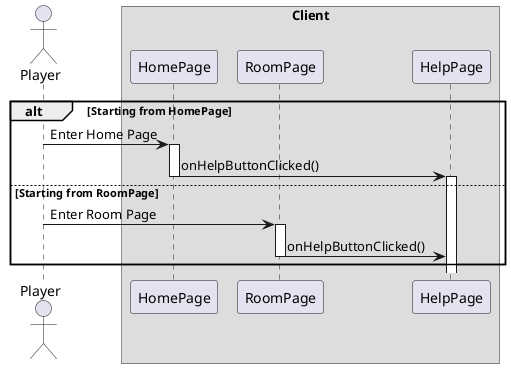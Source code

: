 @startuml GenerateRoom
skinparam ParticipantPadding 5
skinparam BoxPadding 5


actor Player

box Client
    participant HomePage as Home
    participant RoomPage as RP
    participant HelpPage as HP
    
end box

alt Starting from HomePage 
    Player -> Home : Enter Home Page
    activate Home
    Home -> HP: onHelpButtonClicked()
    deactivate Home
    
    activate HP

else Starting from RoomPage
    Player -> RP: Enter Room Page
    activate RP
    RP -> HP: onHelpButtonClicked()
    deactivate RP
end 

@enduml